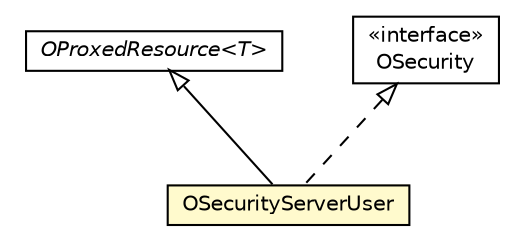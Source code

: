 #!/usr/local/bin/dot
#
# Class diagram 
# Generated by UMLGraph version R5_6-24-gf6e263 (http://www.umlgraph.org/)
#

digraph G {
	edge [fontname="Helvetica",fontsize=10,labelfontname="Helvetica",labelfontsize=10];
	node [fontname="Helvetica",fontsize=10,shape=plaintext];
	nodesep=0.25;
	ranksep=0.5;
	// com.orientechnologies.orient.core.db.record.OProxedResource<T>
	c3631747 [label=<<table title="com.orientechnologies.orient.core.db.record.OProxedResource" border="0" cellborder="1" cellspacing="0" cellpadding="2" port="p" href="../../core/db/record/OProxedResource.html">
		<tr><td><table border="0" cellspacing="0" cellpadding="1">
<tr><td align="center" balign="center"><font face="Helvetica-Oblique"> OProxedResource&lt;T&gt; </font></td></tr>
		</table></td></tr>
		</table>>, URL="../../core/db/record/OProxedResource.html", fontname="Helvetica", fontcolor="black", fontsize=10.0];
	// com.orientechnologies.orient.core.metadata.security.OSecurity
	c3631877 [label=<<table title="com.orientechnologies.orient.core.metadata.security.OSecurity" border="0" cellborder="1" cellspacing="0" cellpadding="2" port="p" href="../../core/metadata/security/OSecurity.html">
		<tr><td><table border="0" cellspacing="0" cellpadding="1">
<tr><td align="center" balign="center"> &#171;interface&#187; </td></tr>
<tr><td align="center" balign="center"> OSecurity </td></tr>
		</table></td></tr>
		</table>>, URL="../../core/metadata/security/OSecurity.html", fontname="Helvetica", fontcolor="black", fontsize=10.0];
	// com.orientechnologies.orient.server.security.OSecurityServerUser
	c3633238 [label=<<table title="com.orientechnologies.orient.server.security.OSecurityServerUser" border="0" cellborder="1" cellspacing="0" cellpadding="2" port="p" bgcolor="lemonChiffon" href="./OSecurityServerUser.html">
		<tr><td><table border="0" cellspacing="0" cellpadding="1">
<tr><td align="center" balign="center"> OSecurityServerUser </td></tr>
		</table></td></tr>
		</table>>, URL="./OSecurityServerUser.html", fontname="Helvetica", fontcolor="black", fontsize=10.0];
	//com.orientechnologies.orient.server.security.OSecurityServerUser extends com.orientechnologies.orient.core.db.record.OProxedResource<com.orientechnologies.orient.core.metadata.security.OSecurity>
	c3631747:p -> c3633238:p [dir=back,arrowtail=empty];
	//com.orientechnologies.orient.server.security.OSecurityServerUser implements com.orientechnologies.orient.core.metadata.security.OSecurity
	c3631877:p -> c3633238:p [dir=back,arrowtail=empty,style=dashed];
}

